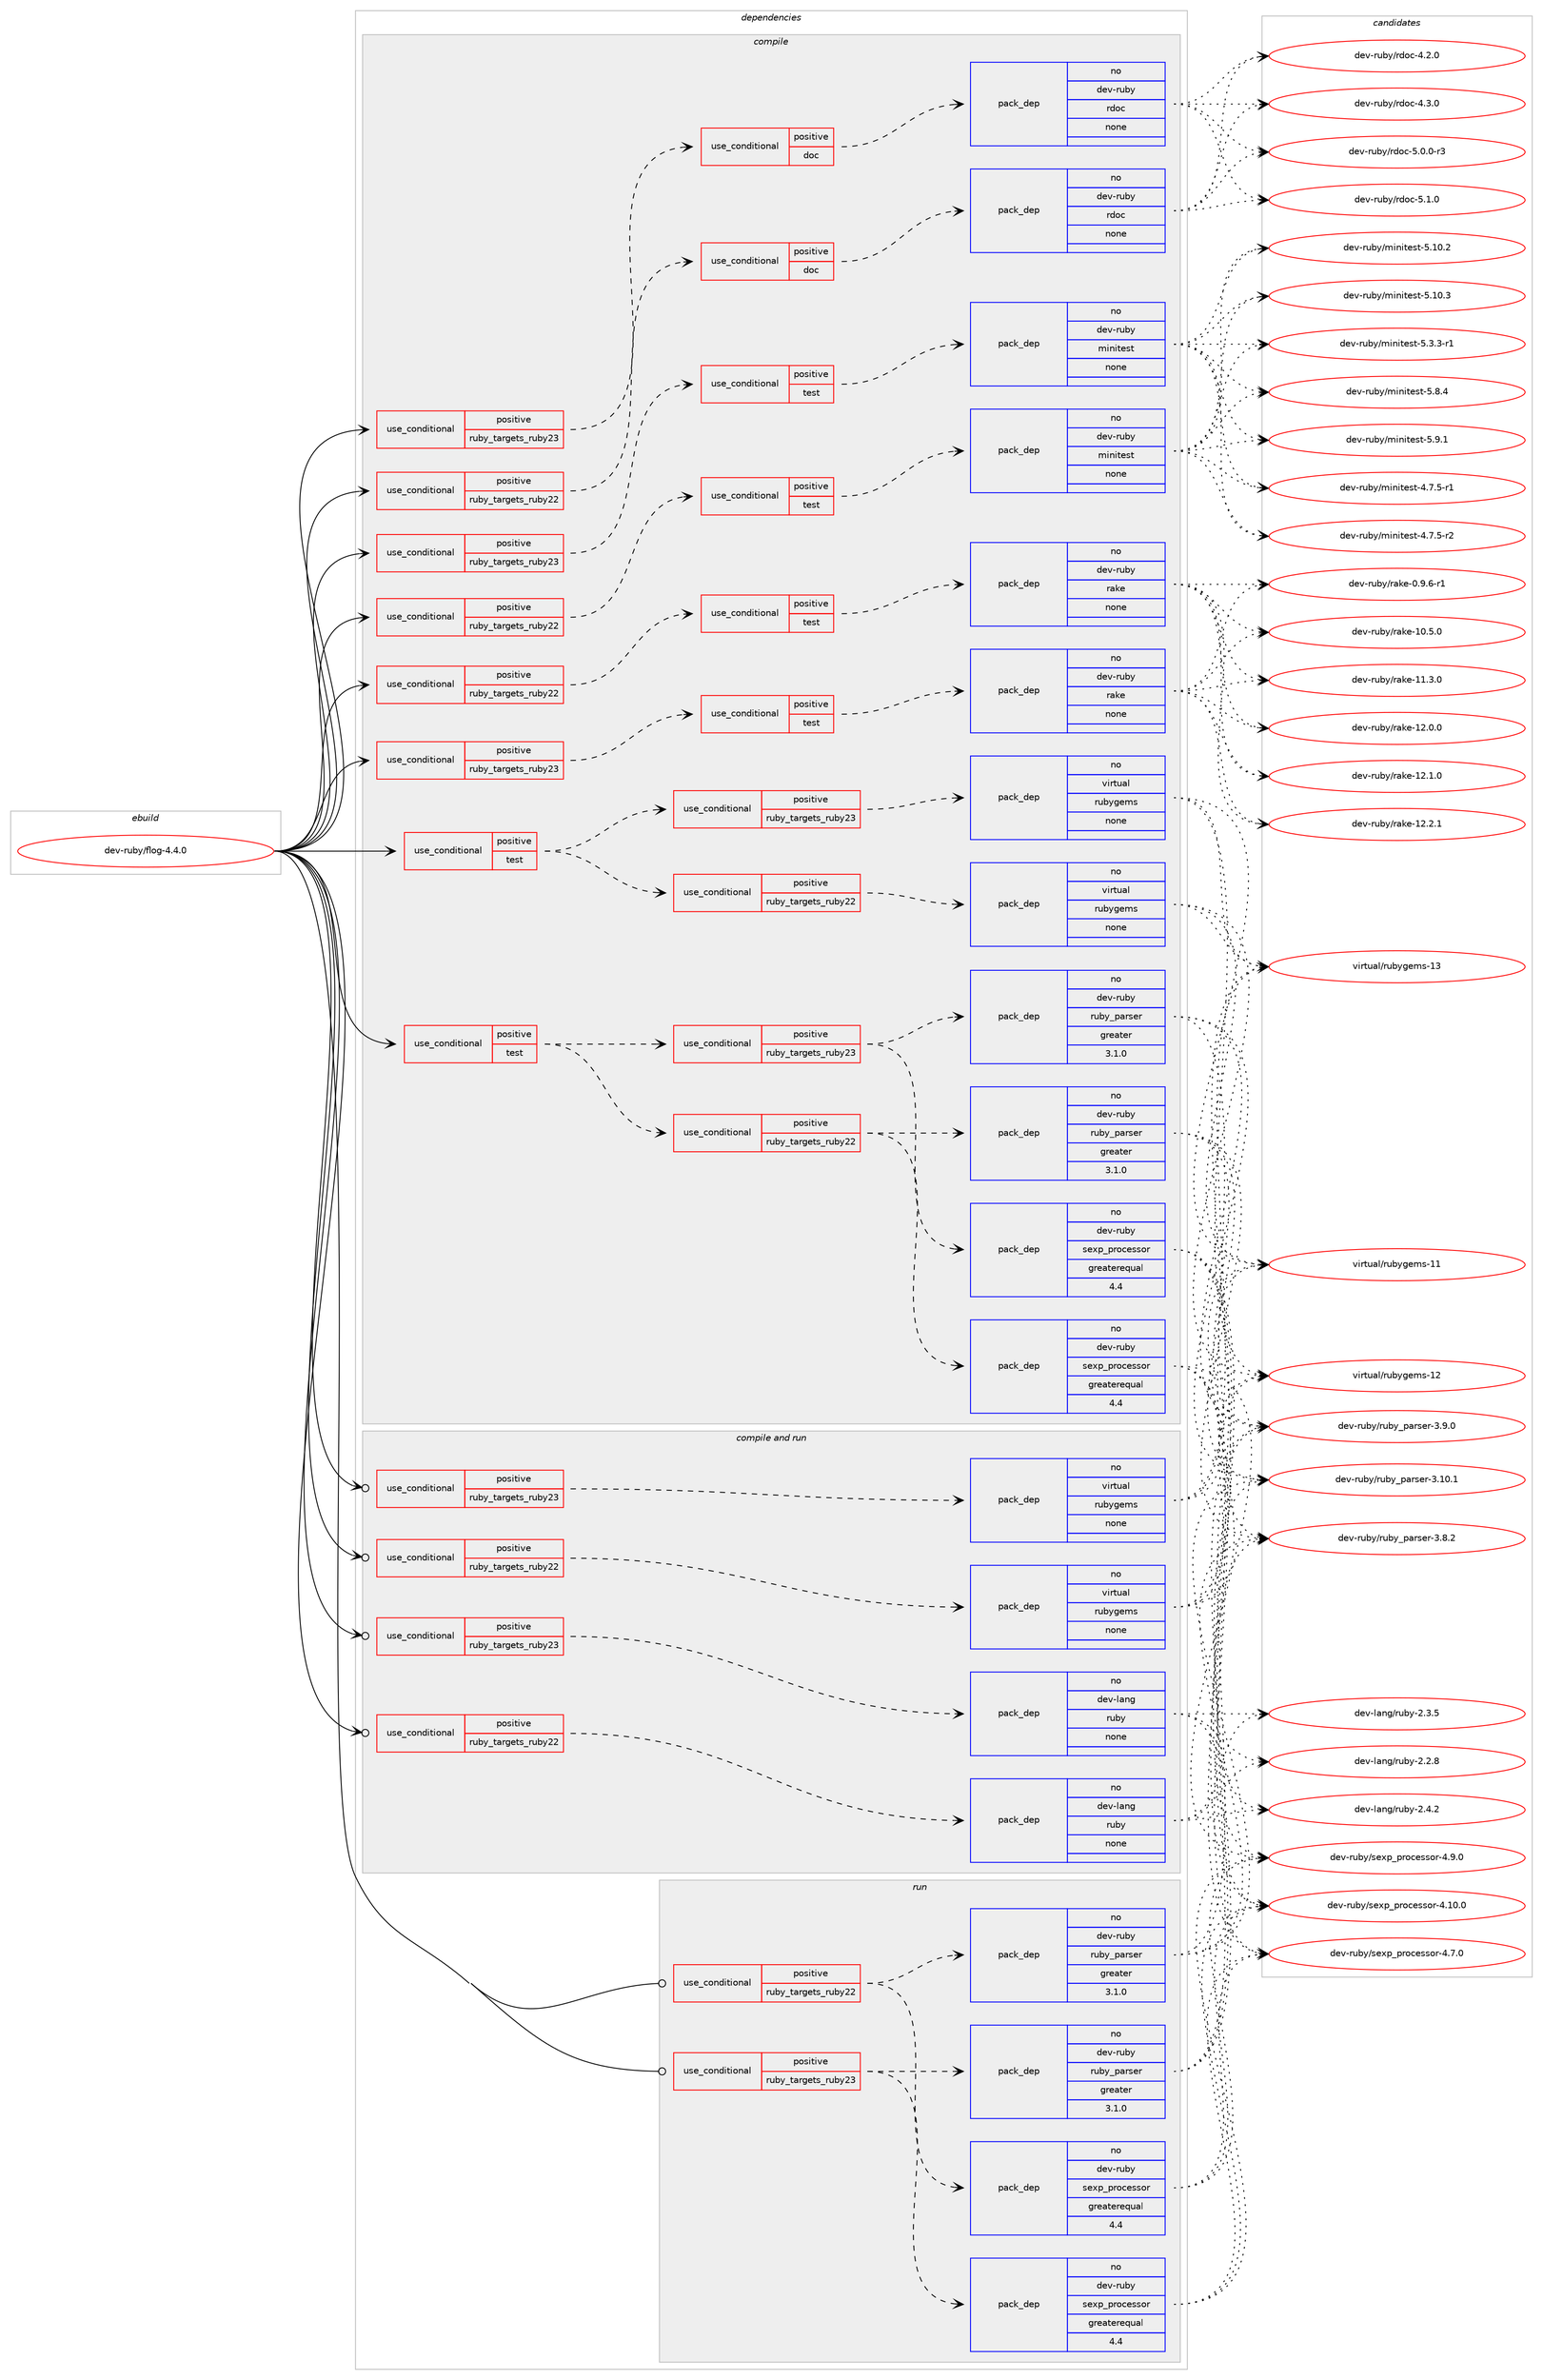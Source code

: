 digraph prolog {

# *************
# Graph options
# *************

newrank=true;
concentrate=true;
compound=true;
graph [rankdir=LR,fontname=Helvetica,fontsize=10,ranksep=1.5];#, ranksep=2.5, nodesep=0.2];
edge  [arrowhead=vee];
node  [fontname=Helvetica,fontsize=10];

# **********
# The ebuild
# **********

subgraph cluster_leftcol {
color=gray;
rank=same;
label=<<i>ebuild</i>>;
id [label="dev-ruby/flog-4.4.0", color=red, width=4, href="../dev-ruby/flog-4.4.0.svg"];
}

# ****************
# The dependencies
# ****************

subgraph cluster_midcol {
color=gray;
label=<<i>dependencies</i>>;
subgraph cluster_compile {
fillcolor="#eeeeee";
style=filled;
label=<<i>compile</i>>;
subgraph cond57435 {
dependency239428 [label=<<TABLE BORDER="0" CELLBORDER="1" CELLSPACING="0" CELLPADDING="4"><TR><TD ROWSPAN="3" CELLPADDING="10">use_conditional</TD></TR><TR><TD>positive</TD></TR><TR><TD>ruby_targets_ruby22</TD></TR></TABLE>>, shape=none, color=red];
subgraph cond57436 {
dependency239429 [label=<<TABLE BORDER="0" CELLBORDER="1" CELLSPACING="0" CELLPADDING="4"><TR><TD ROWSPAN="3" CELLPADDING="10">use_conditional</TD></TR><TR><TD>positive</TD></TR><TR><TD>doc</TD></TR></TABLE>>, shape=none, color=red];
subgraph pack177916 {
dependency239430 [label=<<TABLE BORDER="0" CELLBORDER="1" CELLSPACING="0" CELLPADDING="4" WIDTH="220"><TR><TD ROWSPAN="6" CELLPADDING="30">pack_dep</TD></TR><TR><TD WIDTH="110">no</TD></TR><TR><TD>dev-ruby</TD></TR><TR><TD>rdoc</TD></TR><TR><TD>none</TD></TR><TR><TD></TD></TR></TABLE>>, shape=none, color=blue];
}
dependency239429:e -> dependency239430:w [weight=20,style="dashed",arrowhead="vee"];
}
dependency239428:e -> dependency239429:w [weight=20,style="dashed",arrowhead="vee"];
}
id:e -> dependency239428:w [weight=20,style="solid",arrowhead="vee"];
subgraph cond57437 {
dependency239431 [label=<<TABLE BORDER="0" CELLBORDER="1" CELLSPACING="0" CELLPADDING="4"><TR><TD ROWSPAN="3" CELLPADDING="10">use_conditional</TD></TR><TR><TD>positive</TD></TR><TR><TD>ruby_targets_ruby22</TD></TR></TABLE>>, shape=none, color=red];
subgraph cond57438 {
dependency239432 [label=<<TABLE BORDER="0" CELLBORDER="1" CELLSPACING="0" CELLPADDING="4"><TR><TD ROWSPAN="3" CELLPADDING="10">use_conditional</TD></TR><TR><TD>positive</TD></TR><TR><TD>test</TD></TR></TABLE>>, shape=none, color=red];
subgraph pack177917 {
dependency239433 [label=<<TABLE BORDER="0" CELLBORDER="1" CELLSPACING="0" CELLPADDING="4" WIDTH="220"><TR><TD ROWSPAN="6" CELLPADDING="30">pack_dep</TD></TR><TR><TD WIDTH="110">no</TD></TR><TR><TD>dev-ruby</TD></TR><TR><TD>minitest</TD></TR><TR><TD>none</TD></TR><TR><TD></TD></TR></TABLE>>, shape=none, color=blue];
}
dependency239432:e -> dependency239433:w [weight=20,style="dashed",arrowhead="vee"];
}
dependency239431:e -> dependency239432:w [weight=20,style="dashed",arrowhead="vee"];
}
id:e -> dependency239431:w [weight=20,style="solid",arrowhead="vee"];
subgraph cond57439 {
dependency239434 [label=<<TABLE BORDER="0" CELLBORDER="1" CELLSPACING="0" CELLPADDING="4"><TR><TD ROWSPAN="3" CELLPADDING="10">use_conditional</TD></TR><TR><TD>positive</TD></TR><TR><TD>ruby_targets_ruby22</TD></TR></TABLE>>, shape=none, color=red];
subgraph cond57440 {
dependency239435 [label=<<TABLE BORDER="0" CELLBORDER="1" CELLSPACING="0" CELLPADDING="4"><TR><TD ROWSPAN="3" CELLPADDING="10">use_conditional</TD></TR><TR><TD>positive</TD></TR><TR><TD>test</TD></TR></TABLE>>, shape=none, color=red];
subgraph pack177918 {
dependency239436 [label=<<TABLE BORDER="0" CELLBORDER="1" CELLSPACING="0" CELLPADDING="4" WIDTH="220"><TR><TD ROWSPAN="6" CELLPADDING="30">pack_dep</TD></TR><TR><TD WIDTH="110">no</TD></TR><TR><TD>dev-ruby</TD></TR><TR><TD>rake</TD></TR><TR><TD>none</TD></TR><TR><TD></TD></TR></TABLE>>, shape=none, color=blue];
}
dependency239435:e -> dependency239436:w [weight=20,style="dashed",arrowhead="vee"];
}
dependency239434:e -> dependency239435:w [weight=20,style="dashed",arrowhead="vee"];
}
id:e -> dependency239434:w [weight=20,style="solid",arrowhead="vee"];
subgraph cond57441 {
dependency239437 [label=<<TABLE BORDER="0" CELLBORDER="1" CELLSPACING="0" CELLPADDING="4"><TR><TD ROWSPAN="3" CELLPADDING="10">use_conditional</TD></TR><TR><TD>positive</TD></TR><TR><TD>ruby_targets_ruby23</TD></TR></TABLE>>, shape=none, color=red];
subgraph cond57442 {
dependency239438 [label=<<TABLE BORDER="0" CELLBORDER="1" CELLSPACING="0" CELLPADDING="4"><TR><TD ROWSPAN="3" CELLPADDING="10">use_conditional</TD></TR><TR><TD>positive</TD></TR><TR><TD>doc</TD></TR></TABLE>>, shape=none, color=red];
subgraph pack177919 {
dependency239439 [label=<<TABLE BORDER="0" CELLBORDER="1" CELLSPACING="0" CELLPADDING="4" WIDTH="220"><TR><TD ROWSPAN="6" CELLPADDING="30">pack_dep</TD></TR><TR><TD WIDTH="110">no</TD></TR><TR><TD>dev-ruby</TD></TR><TR><TD>rdoc</TD></TR><TR><TD>none</TD></TR><TR><TD></TD></TR></TABLE>>, shape=none, color=blue];
}
dependency239438:e -> dependency239439:w [weight=20,style="dashed",arrowhead="vee"];
}
dependency239437:e -> dependency239438:w [weight=20,style="dashed",arrowhead="vee"];
}
id:e -> dependency239437:w [weight=20,style="solid",arrowhead="vee"];
subgraph cond57443 {
dependency239440 [label=<<TABLE BORDER="0" CELLBORDER="1" CELLSPACING="0" CELLPADDING="4"><TR><TD ROWSPAN="3" CELLPADDING="10">use_conditional</TD></TR><TR><TD>positive</TD></TR><TR><TD>ruby_targets_ruby23</TD></TR></TABLE>>, shape=none, color=red];
subgraph cond57444 {
dependency239441 [label=<<TABLE BORDER="0" CELLBORDER="1" CELLSPACING="0" CELLPADDING="4"><TR><TD ROWSPAN="3" CELLPADDING="10">use_conditional</TD></TR><TR><TD>positive</TD></TR><TR><TD>test</TD></TR></TABLE>>, shape=none, color=red];
subgraph pack177920 {
dependency239442 [label=<<TABLE BORDER="0" CELLBORDER="1" CELLSPACING="0" CELLPADDING="4" WIDTH="220"><TR><TD ROWSPAN="6" CELLPADDING="30">pack_dep</TD></TR><TR><TD WIDTH="110">no</TD></TR><TR><TD>dev-ruby</TD></TR><TR><TD>minitest</TD></TR><TR><TD>none</TD></TR><TR><TD></TD></TR></TABLE>>, shape=none, color=blue];
}
dependency239441:e -> dependency239442:w [weight=20,style="dashed",arrowhead="vee"];
}
dependency239440:e -> dependency239441:w [weight=20,style="dashed",arrowhead="vee"];
}
id:e -> dependency239440:w [weight=20,style="solid",arrowhead="vee"];
subgraph cond57445 {
dependency239443 [label=<<TABLE BORDER="0" CELLBORDER="1" CELLSPACING="0" CELLPADDING="4"><TR><TD ROWSPAN="3" CELLPADDING="10">use_conditional</TD></TR><TR><TD>positive</TD></TR><TR><TD>ruby_targets_ruby23</TD></TR></TABLE>>, shape=none, color=red];
subgraph cond57446 {
dependency239444 [label=<<TABLE BORDER="0" CELLBORDER="1" CELLSPACING="0" CELLPADDING="4"><TR><TD ROWSPAN="3" CELLPADDING="10">use_conditional</TD></TR><TR><TD>positive</TD></TR><TR><TD>test</TD></TR></TABLE>>, shape=none, color=red];
subgraph pack177921 {
dependency239445 [label=<<TABLE BORDER="0" CELLBORDER="1" CELLSPACING="0" CELLPADDING="4" WIDTH="220"><TR><TD ROWSPAN="6" CELLPADDING="30">pack_dep</TD></TR><TR><TD WIDTH="110">no</TD></TR><TR><TD>dev-ruby</TD></TR><TR><TD>rake</TD></TR><TR><TD>none</TD></TR><TR><TD></TD></TR></TABLE>>, shape=none, color=blue];
}
dependency239444:e -> dependency239445:w [weight=20,style="dashed",arrowhead="vee"];
}
dependency239443:e -> dependency239444:w [weight=20,style="dashed",arrowhead="vee"];
}
id:e -> dependency239443:w [weight=20,style="solid",arrowhead="vee"];
subgraph cond57447 {
dependency239446 [label=<<TABLE BORDER="0" CELLBORDER="1" CELLSPACING="0" CELLPADDING="4"><TR><TD ROWSPAN="3" CELLPADDING="10">use_conditional</TD></TR><TR><TD>positive</TD></TR><TR><TD>test</TD></TR></TABLE>>, shape=none, color=red];
subgraph cond57448 {
dependency239447 [label=<<TABLE BORDER="0" CELLBORDER="1" CELLSPACING="0" CELLPADDING="4"><TR><TD ROWSPAN="3" CELLPADDING="10">use_conditional</TD></TR><TR><TD>positive</TD></TR><TR><TD>ruby_targets_ruby22</TD></TR></TABLE>>, shape=none, color=red];
subgraph pack177922 {
dependency239448 [label=<<TABLE BORDER="0" CELLBORDER="1" CELLSPACING="0" CELLPADDING="4" WIDTH="220"><TR><TD ROWSPAN="6" CELLPADDING="30">pack_dep</TD></TR><TR><TD WIDTH="110">no</TD></TR><TR><TD>dev-ruby</TD></TR><TR><TD>ruby_parser</TD></TR><TR><TD>greater</TD></TR><TR><TD>3.1.0</TD></TR></TABLE>>, shape=none, color=blue];
}
dependency239447:e -> dependency239448:w [weight=20,style="dashed",arrowhead="vee"];
subgraph pack177923 {
dependency239449 [label=<<TABLE BORDER="0" CELLBORDER="1" CELLSPACING="0" CELLPADDING="4" WIDTH="220"><TR><TD ROWSPAN="6" CELLPADDING="30">pack_dep</TD></TR><TR><TD WIDTH="110">no</TD></TR><TR><TD>dev-ruby</TD></TR><TR><TD>sexp_processor</TD></TR><TR><TD>greaterequal</TD></TR><TR><TD>4.4</TD></TR></TABLE>>, shape=none, color=blue];
}
dependency239447:e -> dependency239449:w [weight=20,style="dashed",arrowhead="vee"];
}
dependency239446:e -> dependency239447:w [weight=20,style="dashed",arrowhead="vee"];
subgraph cond57449 {
dependency239450 [label=<<TABLE BORDER="0" CELLBORDER="1" CELLSPACING="0" CELLPADDING="4"><TR><TD ROWSPAN="3" CELLPADDING="10">use_conditional</TD></TR><TR><TD>positive</TD></TR><TR><TD>ruby_targets_ruby23</TD></TR></TABLE>>, shape=none, color=red];
subgraph pack177924 {
dependency239451 [label=<<TABLE BORDER="0" CELLBORDER="1" CELLSPACING="0" CELLPADDING="4" WIDTH="220"><TR><TD ROWSPAN="6" CELLPADDING="30">pack_dep</TD></TR><TR><TD WIDTH="110">no</TD></TR><TR><TD>dev-ruby</TD></TR><TR><TD>ruby_parser</TD></TR><TR><TD>greater</TD></TR><TR><TD>3.1.0</TD></TR></TABLE>>, shape=none, color=blue];
}
dependency239450:e -> dependency239451:w [weight=20,style="dashed",arrowhead="vee"];
subgraph pack177925 {
dependency239452 [label=<<TABLE BORDER="0" CELLBORDER="1" CELLSPACING="0" CELLPADDING="4" WIDTH="220"><TR><TD ROWSPAN="6" CELLPADDING="30">pack_dep</TD></TR><TR><TD WIDTH="110">no</TD></TR><TR><TD>dev-ruby</TD></TR><TR><TD>sexp_processor</TD></TR><TR><TD>greaterequal</TD></TR><TR><TD>4.4</TD></TR></TABLE>>, shape=none, color=blue];
}
dependency239450:e -> dependency239452:w [weight=20,style="dashed",arrowhead="vee"];
}
dependency239446:e -> dependency239450:w [weight=20,style="dashed",arrowhead="vee"];
}
id:e -> dependency239446:w [weight=20,style="solid",arrowhead="vee"];
subgraph cond57450 {
dependency239453 [label=<<TABLE BORDER="0" CELLBORDER="1" CELLSPACING="0" CELLPADDING="4"><TR><TD ROWSPAN="3" CELLPADDING="10">use_conditional</TD></TR><TR><TD>positive</TD></TR><TR><TD>test</TD></TR></TABLE>>, shape=none, color=red];
subgraph cond57451 {
dependency239454 [label=<<TABLE BORDER="0" CELLBORDER="1" CELLSPACING="0" CELLPADDING="4"><TR><TD ROWSPAN="3" CELLPADDING="10">use_conditional</TD></TR><TR><TD>positive</TD></TR><TR><TD>ruby_targets_ruby22</TD></TR></TABLE>>, shape=none, color=red];
subgraph pack177926 {
dependency239455 [label=<<TABLE BORDER="0" CELLBORDER="1" CELLSPACING="0" CELLPADDING="4" WIDTH="220"><TR><TD ROWSPAN="6" CELLPADDING="30">pack_dep</TD></TR><TR><TD WIDTH="110">no</TD></TR><TR><TD>virtual</TD></TR><TR><TD>rubygems</TD></TR><TR><TD>none</TD></TR><TR><TD></TD></TR></TABLE>>, shape=none, color=blue];
}
dependency239454:e -> dependency239455:w [weight=20,style="dashed",arrowhead="vee"];
}
dependency239453:e -> dependency239454:w [weight=20,style="dashed",arrowhead="vee"];
subgraph cond57452 {
dependency239456 [label=<<TABLE BORDER="0" CELLBORDER="1" CELLSPACING="0" CELLPADDING="4"><TR><TD ROWSPAN="3" CELLPADDING="10">use_conditional</TD></TR><TR><TD>positive</TD></TR><TR><TD>ruby_targets_ruby23</TD></TR></TABLE>>, shape=none, color=red];
subgraph pack177927 {
dependency239457 [label=<<TABLE BORDER="0" CELLBORDER="1" CELLSPACING="0" CELLPADDING="4" WIDTH="220"><TR><TD ROWSPAN="6" CELLPADDING="30">pack_dep</TD></TR><TR><TD WIDTH="110">no</TD></TR><TR><TD>virtual</TD></TR><TR><TD>rubygems</TD></TR><TR><TD>none</TD></TR><TR><TD></TD></TR></TABLE>>, shape=none, color=blue];
}
dependency239456:e -> dependency239457:w [weight=20,style="dashed",arrowhead="vee"];
}
dependency239453:e -> dependency239456:w [weight=20,style="dashed",arrowhead="vee"];
}
id:e -> dependency239453:w [weight=20,style="solid",arrowhead="vee"];
}
subgraph cluster_compileandrun {
fillcolor="#eeeeee";
style=filled;
label=<<i>compile and run</i>>;
subgraph cond57453 {
dependency239458 [label=<<TABLE BORDER="0" CELLBORDER="1" CELLSPACING="0" CELLPADDING="4"><TR><TD ROWSPAN="3" CELLPADDING="10">use_conditional</TD></TR><TR><TD>positive</TD></TR><TR><TD>ruby_targets_ruby22</TD></TR></TABLE>>, shape=none, color=red];
subgraph pack177928 {
dependency239459 [label=<<TABLE BORDER="0" CELLBORDER="1" CELLSPACING="0" CELLPADDING="4" WIDTH="220"><TR><TD ROWSPAN="6" CELLPADDING="30">pack_dep</TD></TR><TR><TD WIDTH="110">no</TD></TR><TR><TD>dev-lang</TD></TR><TR><TD>ruby</TD></TR><TR><TD>none</TD></TR><TR><TD></TD></TR></TABLE>>, shape=none, color=blue];
}
dependency239458:e -> dependency239459:w [weight=20,style="dashed",arrowhead="vee"];
}
id:e -> dependency239458:w [weight=20,style="solid",arrowhead="odotvee"];
subgraph cond57454 {
dependency239460 [label=<<TABLE BORDER="0" CELLBORDER="1" CELLSPACING="0" CELLPADDING="4"><TR><TD ROWSPAN="3" CELLPADDING="10">use_conditional</TD></TR><TR><TD>positive</TD></TR><TR><TD>ruby_targets_ruby22</TD></TR></TABLE>>, shape=none, color=red];
subgraph pack177929 {
dependency239461 [label=<<TABLE BORDER="0" CELLBORDER="1" CELLSPACING="0" CELLPADDING="4" WIDTH="220"><TR><TD ROWSPAN="6" CELLPADDING="30">pack_dep</TD></TR><TR><TD WIDTH="110">no</TD></TR><TR><TD>virtual</TD></TR><TR><TD>rubygems</TD></TR><TR><TD>none</TD></TR><TR><TD></TD></TR></TABLE>>, shape=none, color=blue];
}
dependency239460:e -> dependency239461:w [weight=20,style="dashed",arrowhead="vee"];
}
id:e -> dependency239460:w [weight=20,style="solid",arrowhead="odotvee"];
subgraph cond57455 {
dependency239462 [label=<<TABLE BORDER="0" CELLBORDER="1" CELLSPACING="0" CELLPADDING="4"><TR><TD ROWSPAN="3" CELLPADDING="10">use_conditional</TD></TR><TR><TD>positive</TD></TR><TR><TD>ruby_targets_ruby23</TD></TR></TABLE>>, shape=none, color=red];
subgraph pack177930 {
dependency239463 [label=<<TABLE BORDER="0" CELLBORDER="1" CELLSPACING="0" CELLPADDING="4" WIDTH="220"><TR><TD ROWSPAN="6" CELLPADDING="30">pack_dep</TD></TR><TR><TD WIDTH="110">no</TD></TR><TR><TD>dev-lang</TD></TR><TR><TD>ruby</TD></TR><TR><TD>none</TD></TR><TR><TD></TD></TR></TABLE>>, shape=none, color=blue];
}
dependency239462:e -> dependency239463:w [weight=20,style="dashed",arrowhead="vee"];
}
id:e -> dependency239462:w [weight=20,style="solid",arrowhead="odotvee"];
subgraph cond57456 {
dependency239464 [label=<<TABLE BORDER="0" CELLBORDER="1" CELLSPACING="0" CELLPADDING="4"><TR><TD ROWSPAN="3" CELLPADDING="10">use_conditional</TD></TR><TR><TD>positive</TD></TR><TR><TD>ruby_targets_ruby23</TD></TR></TABLE>>, shape=none, color=red];
subgraph pack177931 {
dependency239465 [label=<<TABLE BORDER="0" CELLBORDER="1" CELLSPACING="0" CELLPADDING="4" WIDTH="220"><TR><TD ROWSPAN="6" CELLPADDING="30">pack_dep</TD></TR><TR><TD WIDTH="110">no</TD></TR><TR><TD>virtual</TD></TR><TR><TD>rubygems</TD></TR><TR><TD>none</TD></TR><TR><TD></TD></TR></TABLE>>, shape=none, color=blue];
}
dependency239464:e -> dependency239465:w [weight=20,style="dashed",arrowhead="vee"];
}
id:e -> dependency239464:w [weight=20,style="solid",arrowhead="odotvee"];
}
subgraph cluster_run {
fillcolor="#eeeeee";
style=filled;
label=<<i>run</i>>;
subgraph cond57457 {
dependency239466 [label=<<TABLE BORDER="0" CELLBORDER="1" CELLSPACING="0" CELLPADDING="4"><TR><TD ROWSPAN="3" CELLPADDING="10">use_conditional</TD></TR><TR><TD>positive</TD></TR><TR><TD>ruby_targets_ruby22</TD></TR></TABLE>>, shape=none, color=red];
subgraph pack177932 {
dependency239467 [label=<<TABLE BORDER="0" CELLBORDER="1" CELLSPACING="0" CELLPADDING="4" WIDTH="220"><TR><TD ROWSPAN="6" CELLPADDING="30">pack_dep</TD></TR><TR><TD WIDTH="110">no</TD></TR><TR><TD>dev-ruby</TD></TR><TR><TD>ruby_parser</TD></TR><TR><TD>greater</TD></TR><TR><TD>3.1.0</TD></TR></TABLE>>, shape=none, color=blue];
}
dependency239466:e -> dependency239467:w [weight=20,style="dashed",arrowhead="vee"];
subgraph pack177933 {
dependency239468 [label=<<TABLE BORDER="0" CELLBORDER="1" CELLSPACING="0" CELLPADDING="4" WIDTH="220"><TR><TD ROWSPAN="6" CELLPADDING="30">pack_dep</TD></TR><TR><TD WIDTH="110">no</TD></TR><TR><TD>dev-ruby</TD></TR><TR><TD>sexp_processor</TD></TR><TR><TD>greaterequal</TD></TR><TR><TD>4.4</TD></TR></TABLE>>, shape=none, color=blue];
}
dependency239466:e -> dependency239468:w [weight=20,style="dashed",arrowhead="vee"];
}
id:e -> dependency239466:w [weight=20,style="solid",arrowhead="odot"];
subgraph cond57458 {
dependency239469 [label=<<TABLE BORDER="0" CELLBORDER="1" CELLSPACING="0" CELLPADDING="4"><TR><TD ROWSPAN="3" CELLPADDING="10">use_conditional</TD></TR><TR><TD>positive</TD></TR><TR><TD>ruby_targets_ruby23</TD></TR></TABLE>>, shape=none, color=red];
subgraph pack177934 {
dependency239470 [label=<<TABLE BORDER="0" CELLBORDER="1" CELLSPACING="0" CELLPADDING="4" WIDTH="220"><TR><TD ROWSPAN="6" CELLPADDING="30">pack_dep</TD></TR><TR><TD WIDTH="110">no</TD></TR><TR><TD>dev-ruby</TD></TR><TR><TD>ruby_parser</TD></TR><TR><TD>greater</TD></TR><TR><TD>3.1.0</TD></TR></TABLE>>, shape=none, color=blue];
}
dependency239469:e -> dependency239470:w [weight=20,style="dashed",arrowhead="vee"];
subgraph pack177935 {
dependency239471 [label=<<TABLE BORDER="0" CELLBORDER="1" CELLSPACING="0" CELLPADDING="4" WIDTH="220"><TR><TD ROWSPAN="6" CELLPADDING="30">pack_dep</TD></TR><TR><TD WIDTH="110">no</TD></TR><TR><TD>dev-ruby</TD></TR><TR><TD>sexp_processor</TD></TR><TR><TD>greaterequal</TD></TR><TR><TD>4.4</TD></TR></TABLE>>, shape=none, color=blue];
}
dependency239469:e -> dependency239471:w [weight=20,style="dashed",arrowhead="vee"];
}
id:e -> dependency239469:w [weight=20,style="solid",arrowhead="odot"];
}
}

# **************
# The candidates
# **************

subgraph cluster_choices {
rank=same;
color=gray;
label=<<i>candidates</i>>;

subgraph choice177916 {
color=black;
nodesep=1;
choice10010111845114117981214711410011199455246504648 [label="dev-ruby/rdoc-4.2.0", color=red, width=4,href="../dev-ruby/rdoc-4.2.0.svg"];
choice10010111845114117981214711410011199455246514648 [label="dev-ruby/rdoc-4.3.0", color=red, width=4,href="../dev-ruby/rdoc-4.3.0.svg"];
choice100101118451141179812147114100111994553464846484511451 [label="dev-ruby/rdoc-5.0.0-r3", color=red, width=4,href="../dev-ruby/rdoc-5.0.0-r3.svg"];
choice10010111845114117981214711410011199455346494648 [label="dev-ruby/rdoc-5.1.0", color=red, width=4,href="../dev-ruby/rdoc-5.1.0.svg"];
dependency239430:e -> choice10010111845114117981214711410011199455246504648:w [style=dotted,weight="100"];
dependency239430:e -> choice10010111845114117981214711410011199455246514648:w [style=dotted,weight="100"];
dependency239430:e -> choice100101118451141179812147114100111994553464846484511451:w [style=dotted,weight="100"];
dependency239430:e -> choice10010111845114117981214711410011199455346494648:w [style=dotted,weight="100"];
}
subgraph choice177917 {
color=black;
nodesep=1;
choice1001011184511411798121471091051101051161011151164552465546534511449 [label="dev-ruby/minitest-4.7.5-r1", color=red, width=4,href="../dev-ruby/minitest-4.7.5-r1.svg"];
choice1001011184511411798121471091051101051161011151164552465546534511450 [label="dev-ruby/minitest-4.7.5-r2", color=red, width=4,href="../dev-ruby/minitest-4.7.5-r2.svg"];
choice10010111845114117981214710910511010511610111511645534649484650 [label="dev-ruby/minitest-5.10.2", color=red, width=4,href="../dev-ruby/minitest-5.10.2.svg"];
choice10010111845114117981214710910511010511610111511645534649484651 [label="dev-ruby/minitest-5.10.3", color=red, width=4,href="../dev-ruby/minitest-5.10.3.svg"];
choice1001011184511411798121471091051101051161011151164553465146514511449 [label="dev-ruby/minitest-5.3.3-r1", color=red, width=4,href="../dev-ruby/minitest-5.3.3-r1.svg"];
choice100101118451141179812147109105110105116101115116455346564652 [label="dev-ruby/minitest-5.8.4", color=red, width=4,href="../dev-ruby/minitest-5.8.4.svg"];
choice100101118451141179812147109105110105116101115116455346574649 [label="dev-ruby/minitest-5.9.1", color=red, width=4,href="../dev-ruby/minitest-5.9.1.svg"];
dependency239433:e -> choice1001011184511411798121471091051101051161011151164552465546534511449:w [style=dotted,weight="100"];
dependency239433:e -> choice1001011184511411798121471091051101051161011151164552465546534511450:w [style=dotted,weight="100"];
dependency239433:e -> choice10010111845114117981214710910511010511610111511645534649484650:w [style=dotted,weight="100"];
dependency239433:e -> choice10010111845114117981214710910511010511610111511645534649484651:w [style=dotted,weight="100"];
dependency239433:e -> choice1001011184511411798121471091051101051161011151164553465146514511449:w [style=dotted,weight="100"];
dependency239433:e -> choice100101118451141179812147109105110105116101115116455346564652:w [style=dotted,weight="100"];
dependency239433:e -> choice100101118451141179812147109105110105116101115116455346574649:w [style=dotted,weight="100"];
}
subgraph choice177918 {
color=black;
nodesep=1;
choice100101118451141179812147114971071014548465746544511449 [label="dev-ruby/rake-0.9.6-r1", color=red, width=4,href="../dev-ruby/rake-0.9.6-r1.svg"];
choice1001011184511411798121471149710710145494846534648 [label="dev-ruby/rake-10.5.0", color=red, width=4,href="../dev-ruby/rake-10.5.0.svg"];
choice1001011184511411798121471149710710145494946514648 [label="dev-ruby/rake-11.3.0", color=red, width=4,href="../dev-ruby/rake-11.3.0.svg"];
choice1001011184511411798121471149710710145495046484648 [label="dev-ruby/rake-12.0.0", color=red, width=4,href="../dev-ruby/rake-12.0.0.svg"];
choice1001011184511411798121471149710710145495046494648 [label="dev-ruby/rake-12.1.0", color=red, width=4,href="../dev-ruby/rake-12.1.0.svg"];
choice1001011184511411798121471149710710145495046504649 [label="dev-ruby/rake-12.2.1", color=red, width=4,href="../dev-ruby/rake-12.2.1.svg"];
dependency239436:e -> choice100101118451141179812147114971071014548465746544511449:w [style=dotted,weight="100"];
dependency239436:e -> choice1001011184511411798121471149710710145494846534648:w [style=dotted,weight="100"];
dependency239436:e -> choice1001011184511411798121471149710710145494946514648:w [style=dotted,weight="100"];
dependency239436:e -> choice1001011184511411798121471149710710145495046484648:w [style=dotted,weight="100"];
dependency239436:e -> choice1001011184511411798121471149710710145495046494648:w [style=dotted,weight="100"];
dependency239436:e -> choice1001011184511411798121471149710710145495046504649:w [style=dotted,weight="100"];
}
subgraph choice177919 {
color=black;
nodesep=1;
choice10010111845114117981214711410011199455246504648 [label="dev-ruby/rdoc-4.2.0", color=red, width=4,href="../dev-ruby/rdoc-4.2.0.svg"];
choice10010111845114117981214711410011199455246514648 [label="dev-ruby/rdoc-4.3.0", color=red, width=4,href="../dev-ruby/rdoc-4.3.0.svg"];
choice100101118451141179812147114100111994553464846484511451 [label="dev-ruby/rdoc-5.0.0-r3", color=red, width=4,href="../dev-ruby/rdoc-5.0.0-r3.svg"];
choice10010111845114117981214711410011199455346494648 [label="dev-ruby/rdoc-5.1.0", color=red, width=4,href="../dev-ruby/rdoc-5.1.0.svg"];
dependency239439:e -> choice10010111845114117981214711410011199455246504648:w [style=dotted,weight="100"];
dependency239439:e -> choice10010111845114117981214711410011199455246514648:w [style=dotted,weight="100"];
dependency239439:e -> choice100101118451141179812147114100111994553464846484511451:w [style=dotted,weight="100"];
dependency239439:e -> choice10010111845114117981214711410011199455346494648:w [style=dotted,weight="100"];
}
subgraph choice177920 {
color=black;
nodesep=1;
choice1001011184511411798121471091051101051161011151164552465546534511449 [label="dev-ruby/minitest-4.7.5-r1", color=red, width=4,href="../dev-ruby/minitest-4.7.5-r1.svg"];
choice1001011184511411798121471091051101051161011151164552465546534511450 [label="dev-ruby/minitest-4.7.5-r2", color=red, width=4,href="../dev-ruby/minitest-4.7.5-r2.svg"];
choice10010111845114117981214710910511010511610111511645534649484650 [label="dev-ruby/minitest-5.10.2", color=red, width=4,href="../dev-ruby/minitest-5.10.2.svg"];
choice10010111845114117981214710910511010511610111511645534649484651 [label="dev-ruby/minitest-5.10.3", color=red, width=4,href="../dev-ruby/minitest-5.10.3.svg"];
choice1001011184511411798121471091051101051161011151164553465146514511449 [label="dev-ruby/minitest-5.3.3-r1", color=red, width=4,href="../dev-ruby/minitest-5.3.3-r1.svg"];
choice100101118451141179812147109105110105116101115116455346564652 [label="dev-ruby/minitest-5.8.4", color=red, width=4,href="../dev-ruby/minitest-5.8.4.svg"];
choice100101118451141179812147109105110105116101115116455346574649 [label="dev-ruby/minitest-5.9.1", color=red, width=4,href="../dev-ruby/minitest-5.9.1.svg"];
dependency239442:e -> choice1001011184511411798121471091051101051161011151164552465546534511449:w [style=dotted,weight="100"];
dependency239442:e -> choice1001011184511411798121471091051101051161011151164552465546534511450:w [style=dotted,weight="100"];
dependency239442:e -> choice10010111845114117981214710910511010511610111511645534649484650:w [style=dotted,weight="100"];
dependency239442:e -> choice10010111845114117981214710910511010511610111511645534649484651:w [style=dotted,weight="100"];
dependency239442:e -> choice1001011184511411798121471091051101051161011151164553465146514511449:w [style=dotted,weight="100"];
dependency239442:e -> choice100101118451141179812147109105110105116101115116455346564652:w [style=dotted,weight="100"];
dependency239442:e -> choice100101118451141179812147109105110105116101115116455346574649:w [style=dotted,weight="100"];
}
subgraph choice177921 {
color=black;
nodesep=1;
choice100101118451141179812147114971071014548465746544511449 [label="dev-ruby/rake-0.9.6-r1", color=red, width=4,href="../dev-ruby/rake-0.9.6-r1.svg"];
choice1001011184511411798121471149710710145494846534648 [label="dev-ruby/rake-10.5.0", color=red, width=4,href="../dev-ruby/rake-10.5.0.svg"];
choice1001011184511411798121471149710710145494946514648 [label="dev-ruby/rake-11.3.0", color=red, width=4,href="../dev-ruby/rake-11.3.0.svg"];
choice1001011184511411798121471149710710145495046484648 [label="dev-ruby/rake-12.0.0", color=red, width=4,href="../dev-ruby/rake-12.0.0.svg"];
choice1001011184511411798121471149710710145495046494648 [label="dev-ruby/rake-12.1.0", color=red, width=4,href="../dev-ruby/rake-12.1.0.svg"];
choice1001011184511411798121471149710710145495046504649 [label="dev-ruby/rake-12.2.1", color=red, width=4,href="../dev-ruby/rake-12.2.1.svg"];
dependency239445:e -> choice100101118451141179812147114971071014548465746544511449:w [style=dotted,weight="100"];
dependency239445:e -> choice1001011184511411798121471149710710145494846534648:w [style=dotted,weight="100"];
dependency239445:e -> choice1001011184511411798121471149710710145494946514648:w [style=dotted,weight="100"];
dependency239445:e -> choice1001011184511411798121471149710710145495046484648:w [style=dotted,weight="100"];
dependency239445:e -> choice1001011184511411798121471149710710145495046494648:w [style=dotted,weight="100"];
dependency239445:e -> choice1001011184511411798121471149710710145495046504649:w [style=dotted,weight="100"];
}
subgraph choice177922 {
color=black;
nodesep=1;
choice10010111845114117981214711411798121951129711411510111445514649484649 [label="dev-ruby/ruby_parser-3.10.1", color=red, width=4,href="../dev-ruby/ruby_parser-3.10.1.svg"];
choice100101118451141179812147114117981219511297114115101114455146564650 [label="dev-ruby/ruby_parser-3.8.2", color=red, width=4,href="../dev-ruby/ruby_parser-3.8.2.svg"];
choice100101118451141179812147114117981219511297114115101114455146574648 [label="dev-ruby/ruby_parser-3.9.0", color=red, width=4,href="../dev-ruby/ruby_parser-3.9.0.svg"];
dependency239448:e -> choice10010111845114117981214711411798121951129711411510111445514649484649:w [style=dotted,weight="100"];
dependency239448:e -> choice100101118451141179812147114117981219511297114115101114455146564650:w [style=dotted,weight="100"];
dependency239448:e -> choice100101118451141179812147114117981219511297114115101114455146574648:w [style=dotted,weight="100"];
}
subgraph choice177923 {
color=black;
nodesep=1;
choice100101118451141179812147115101120112951121141119910111511511111445524649484648 [label="dev-ruby/sexp_processor-4.10.0", color=red, width=4,href="../dev-ruby/sexp_processor-4.10.0.svg"];
choice1001011184511411798121471151011201129511211411199101115115111114455246554648 [label="dev-ruby/sexp_processor-4.7.0", color=red, width=4,href="../dev-ruby/sexp_processor-4.7.0.svg"];
choice1001011184511411798121471151011201129511211411199101115115111114455246574648 [label="dev-ruby/sexp_processor-4.9.0", color=red, width=4,href="../dev-ruby/sexp_processor-4.9.0.svg"];
dependency239449:e -> choice100101118451141179812147115101120112951121141119910111511511111445524649484648:w [style=dotted,weight="100"];
dependency239449:e -> choice1001011184511411798121471151011201129511211411199101115115111114455246554648:w [style=dotted,weight="100"];
dependency239449:e -> choice1001011184511411798121471151011201129511211411199101115115111114455246574648:w [style=dotted,weight="100"];
}
subgraph choice177924 {
color=black;
nodesep=1;
choice10010111845114117981214711411798121951129711411510111445514649484649 [label="dev-ruby/ruby_parser-3.10.1", color=red, width=4,href="../dev-ruby/ruby_parser-3.10.1.svg"];
choice100101118451141179812147114117981219511297114115101114455146564650 [label="dev-ruby/ruby_parser-3.8.2", color=red, width=4,href="../dev-ruby/ruby_parser-3.8.2.svg"];
choice100101118451141179812147114117981219511297114115101114455146574648 [label="dev-ruby/ruby_parser-3.9.0", color=red, width=4,href="../dev-ruby/ruby_parser-3.9.0.svg"];
dependency239451:e -> choice10010111845114117981214711411798121951129711411510111445514649484649:w [style=dotted,weight="100"];
dependency239451:e -> choice100101118451141179812147114117981219511297114115101114455146564650:w [style=dotted,weight="100"];
dependency239451:e -> choice100101118451141179812147114117981219511297114115101114455146574648:w [style=dotted,weight="100"];
}
subgraph choice177925 {
color=black;
nodesep=1;
choice100101118451141179812147115101120112951121141119910111511511111445524649484648 [label="dev-ruby/sexp_processor-4.10.0", color=red, width=4,href="../dev-ruby/sexp_processor-4.10.0.svg"];
choice1001011184511411798121471151011201129511211411199101115115111114455246554648 [label="dev-ruby/sexp_processor-4.7.0", color=red, width=4,href="../dev-ruby/sexp_processor-4.7.0.svg"];
choice1001011184511411798121471151011201129511211411199101115115111114455246574648 [label="dev-ruby/sexp_processor-4.9.0", color=red, width=4,href="../dev-ruby/sexp_processor-4.9.0.svg"];
dependency239452:e -> choice100101118451141179812147115101120112951121141119910111511511111445524649484648:w [style=dotted,weight="100"];
dependency239452:e -> choice1001011184511411798121471151011201129511211411199101115115111114455246554648:w [style=dotted,weight="100"];
dependency239452:e -> choice1001011184511411798121471151011201129511211411199101115115111114455246574648:w [style=dotted,weight="100"];
}
subgraph choice177926 {
color=black;
nodesep=1;
choice118105114116117971084711411798121103101109115454949 [label="virtual/rubygems-11", color=red, width=4,href="../virtual/rubygems-11.svg"];
choice118105114116117971084711411798121103101109115454950 [label="virtual/rubygems-12", color=red, width=4,href="../virtual/rubygems-12.svg"];
choice118105114116117971084711411798121103101109115454951 [label="virtual/rubygems-13", color=red, width=4,href="../virtual/rubygems-13.svg"];
dependency239455:e -> choice118105114116117971084711411798121103101109115454949:w [style=dotted,weight="100"];
dependency239455:e -> choice118105114116117971084711411798121103101109115454950:w [style=dotted,weight="100"];
dependency239455:e -> choice118105114116117971084711411798121103101109115454951:w [style=dotted,weight="100"];
}
subgraph choice177927 {
color=black;
nodesep=1;
choice118105114116117971084711411798121103101109115454949 [label="virtual/rubygems-11", color=red, width=4,href="../virtual/rubygems-11.svg"];
choice118105114116117971084711411798121103101109115454950 [label="virtual/rubygems-12", color=red, width=4,href="../virtual/rubygems-12.svg"];
choice118105114116117971084711411798121103101109115454951 [label="virtual/rubygems-13", color=red, width=4,href="../virtual/rubygems-13.svg"];
dependency239457:e -> choice118105114116117971084711411798121103101109115454949:w [style=dotted,weight="100"];
dependency239457:e -> choice118105114116117971084711411798121103101109115454950:w [style=dotted,weight="100"];
dependency239457:e -> choice118105114116117971084711411798121103101109115454951:w [style=dotted,weight="100"];
}
subgraph choice177928 {
color=black;
nodesep=1;
choice10010111845108971101034711411798121455046504656 [label="dev-lang/ruby-2.2.8", color=red, width=4,href="../dev-lang/ruby-2.2.8.svg"];
choice10010111845108971101034711411798121455046514653 [label="dev-lang/ruby-2.3.5", color=red, width=4,href="../dev-lang/ruby-2.3.5.svg"];
choice10010111845108971101034711411798121455046524650 [label="dev-lang/ruby-2.4.2", color=red, width=4,href="../dev-lang/ruby-2.4.2.svg"];
dependency239459:e -> choice10010111845108971101034711411798121455046504656:w [style=dotted,weight="100"];
dependency239459:e -> choice10010111845108971101034711411798121455046514653:w [style=dotted,weight="100"];
dependency239459:e -> choice10010111845108971101034711411798121455046524650:w [style=dotted,weight="100"];
}
subgraph choice177929 {
color=black;
nodesep=1;
choice118105114116117971084711411798121103101109115454949 [label="virtual/rubygems-11", color=red, width=4,href="../virtual/rubygems-11.svg"];
choice118105114116117971084711411798121103101109115454950 [label="virtual/rubygems-12", color=red, width=4,href="../virtual/rubygems-12.svg"];
choice118105114116117971084711411798121103101109115454951 [label="virtual/rubygems-13", color=red, width=4,href="../virtual/rubygems-13.svg"];
dependency239461:e -> choice118105114116117971084711411798121103101109115454949:w [style=dotted,weight="100"];
dependency239461:e -> choice118105114116117971084711411798121103101109115454950:w [style=dotted,weight="100"];
dependency239461:e -> choice118105114116117971084711411798121103101109115454951:w [style=dotted,weight="100"];
}
subgraph choice177930 {
color=black;
nodesep=1;
choice10010111845108971101034711411798121455046504656 [label="dev-lang/ruby-2.2.8", color=red, width=4,href="../dev-lang/ruby-2.2.8.svg"];
choice10010111845108971101034711411798121455046514653 [label="dev-lang/ruby-2.3.5", color=red, width=4,href="../dev-lang/ruby-2.3.5.svg"];
choice10010111845108971101034711411798121455046524650 [label="dev-lang/ruby-2.4.2", color=red, width=4,href="../dev-lang/ruby-2.4.2.svg"];
dependency239463:e -> choice10010111845108971101034711411798121455046504656:w [style=dotted,weight="100"];
dependency239463:e -> choice10010111845108971101034711411798121455046514653:w [style=dotted,weight="100"];
dependency239463:e -> choice10010111845108971101034711411798121455046524650:w [style=dotted,weight="100"];
}
subgraph choice177931 {
color=black;
nodesep=1;
choice118105114116117971084711411798121103101109115454949 [label="virtual/rubygems-11", color=red, width=4,href="../virtual/rubygems-11.svg"];
choice118105114116117971084711411798121103101109115454950 [label="virtual/rubygems-12", color=red, width=4,href="../virtual/rubygems-12.svg"];
choice118105114116117971084711411798121103101109115454951 [label="virtual/rubygems-13", color=red, width=4,href="../virtual/rubygems-13.svg"];
dependency239465:e -> choice118105114116117971084711411798121103101109115454949:w [style=dotted,weight="100"];
dependency239465:e -> choice118105114116117971084711411798121103101109115454950:w [style=dotted,weight="100"];
dependency239465:e -> choice118105114116117971084711411798121103101109115454951:w [style=dotted,weight="100"];
}
subgraph choice177932 {
color=black;
nodesep=1;
choice10010111845114117981214711411798121951129711411510111445514649484649 [label="dev-ruby/ruby_parser-3.10.1", color=red, width=4,href="../dev-ruby/ruby_parser-3.10.1.svg"];
choice100101118451141179812147114117981219511297114115101114455146564650 [label="dev-ruby/ruby_parser-3.8.2", color=red, width=4,href="../dev-ruby/ruby_parser-3.8.2.svg"];
choice100101118451141179812147114117981219511297114115101114455146574648 [label="dev-ruby/ruby_parser-3.9.0", color=red, width=4,href="../dev-ruby/ruby_parser-3.9.0.svg"];
dependency239467:e -> choice10010111845114117981214711411798121951129711411510111445514649484649:w [style=dotted,weight="100"];
dependency239467:e -> choice100101118451141179812147114117981219511297114115101114455146564650:w [style=dotted,weight="100"];
dependency239467:e -> choice100101118451141179812147114117981219511297114115101114455146574648:w [style=dotted,weight="100"];
}
subgraph choice177933 {
color=black;
nodesep=1;
choice100101118451141179812147115101120112951121141119910111511511111445524649484648 [label="dev-ruby/sexp_processor-4.10.0", color=red, width=4,href="../dev-ruby/sexp_processor-4.10.0.svg"];
choice1001011184511411798121471151011201129511211411199101115115111114455246554648 [label="dev-ruby/sexp_processor-4.7.0", color=red, width=4,href="../dev-ruby/sexp_processor-4.7.0.svg"];
choice1001011184511411798121471151011201129511211411199101115115111114455246574648 [label="dev-ruby/sexp_processor-4.9.0", color=red, width=4,href="../dev-ruby/sexp_processor-4.9.0.svg"];
dependency239468:e -> choice100101118451141179812147115101120112951121141119910111511511111445524649484648:w [style=dotted,weight="100"];
dependency239468:e -> choice1001011184511411798121471151011201129511211411199101115115111114455246554648:w [style=dotted,weight="100"];
dependency239468:e -> choice1001011184511411798121471151011201129511211411199101115115111114455246574648:w [style=dotted,weight="100"];
}
subgraph choice177934 {
color=black;
nodesep=1;
choice10010111845114117981214711411798121951129711411510111445514649484649 [label="dev-ruby/ruby_parser-3.10.1", color=red, width=4,href="../dev-ruby/ruby_parser-3.10.1.svg"];
choice100101118451141179812147114117981219511297114115101114455146564650 [label="dev-ruby/ruby_parser-3.8.2", color=red, width=4,href="../dev-ruby/ruby_parser-3.8.2.svg"];
choice100101118451141179812147114117981219511297114115101114455146574648 [label="dev-ruby/ruby_parser-3.9.0", color=red, width=4,href="../dev-ruby/ruby_parser-3.9.0.svg"];
dependency239470:e -> choice10010111845114117981214711411798121951129711411510111445514649484649:w [style=dotted,weight="100"];
dependency239470:e -> choice100101118451141179812147114117981219511297114115101114455146564650:w [style=dotted,weight="100"];
dependency239470:e -> choice100101118451141179812147114117981219511297114115101114455146574648:w [style=dotted,weight="100"];
}
subgraph choice177935 {
color=black;
nodesep=1;
choice100101118451141179812147115101120112951121141119910111511511111445524649484648 [label="dev-ruby/sexp_processor-4.10.0", color=red, width=4,href="../dev-ruby/sexp_processor-4.10.0.svg"];
choice1001011184511411798121471151011201129511211411199101115115111114455246554648 [label="dev-ruby/sexp_processor-4.7.0", color=red, width=4,href="../dev-ruby/sexp_processor-4.7.0.svg"];
choice1001011184511411798121471151011201129511211411199101115115111114455246574648 [label="dev-ruby/sexp_processor-4.9.0", color=red, width=4,href="../dev-ruby/sexp_processor-4.9.0.svg"];
dependency239471:e -> choice100101118451141179812147115101120112951121141119910111511511111445524649484648:w [style=dotted,weight="100"];
dependency239471:e -> choice1001011184511411798121471151011201129511211411199101115115111114455246554648:w [style=dotted,weight="100"];
dependency239471:e -> choice1001011184511411798121471151011201129511211411199101115115111114455246574648:w [style=dotted,weight="100"];
}
}

}
